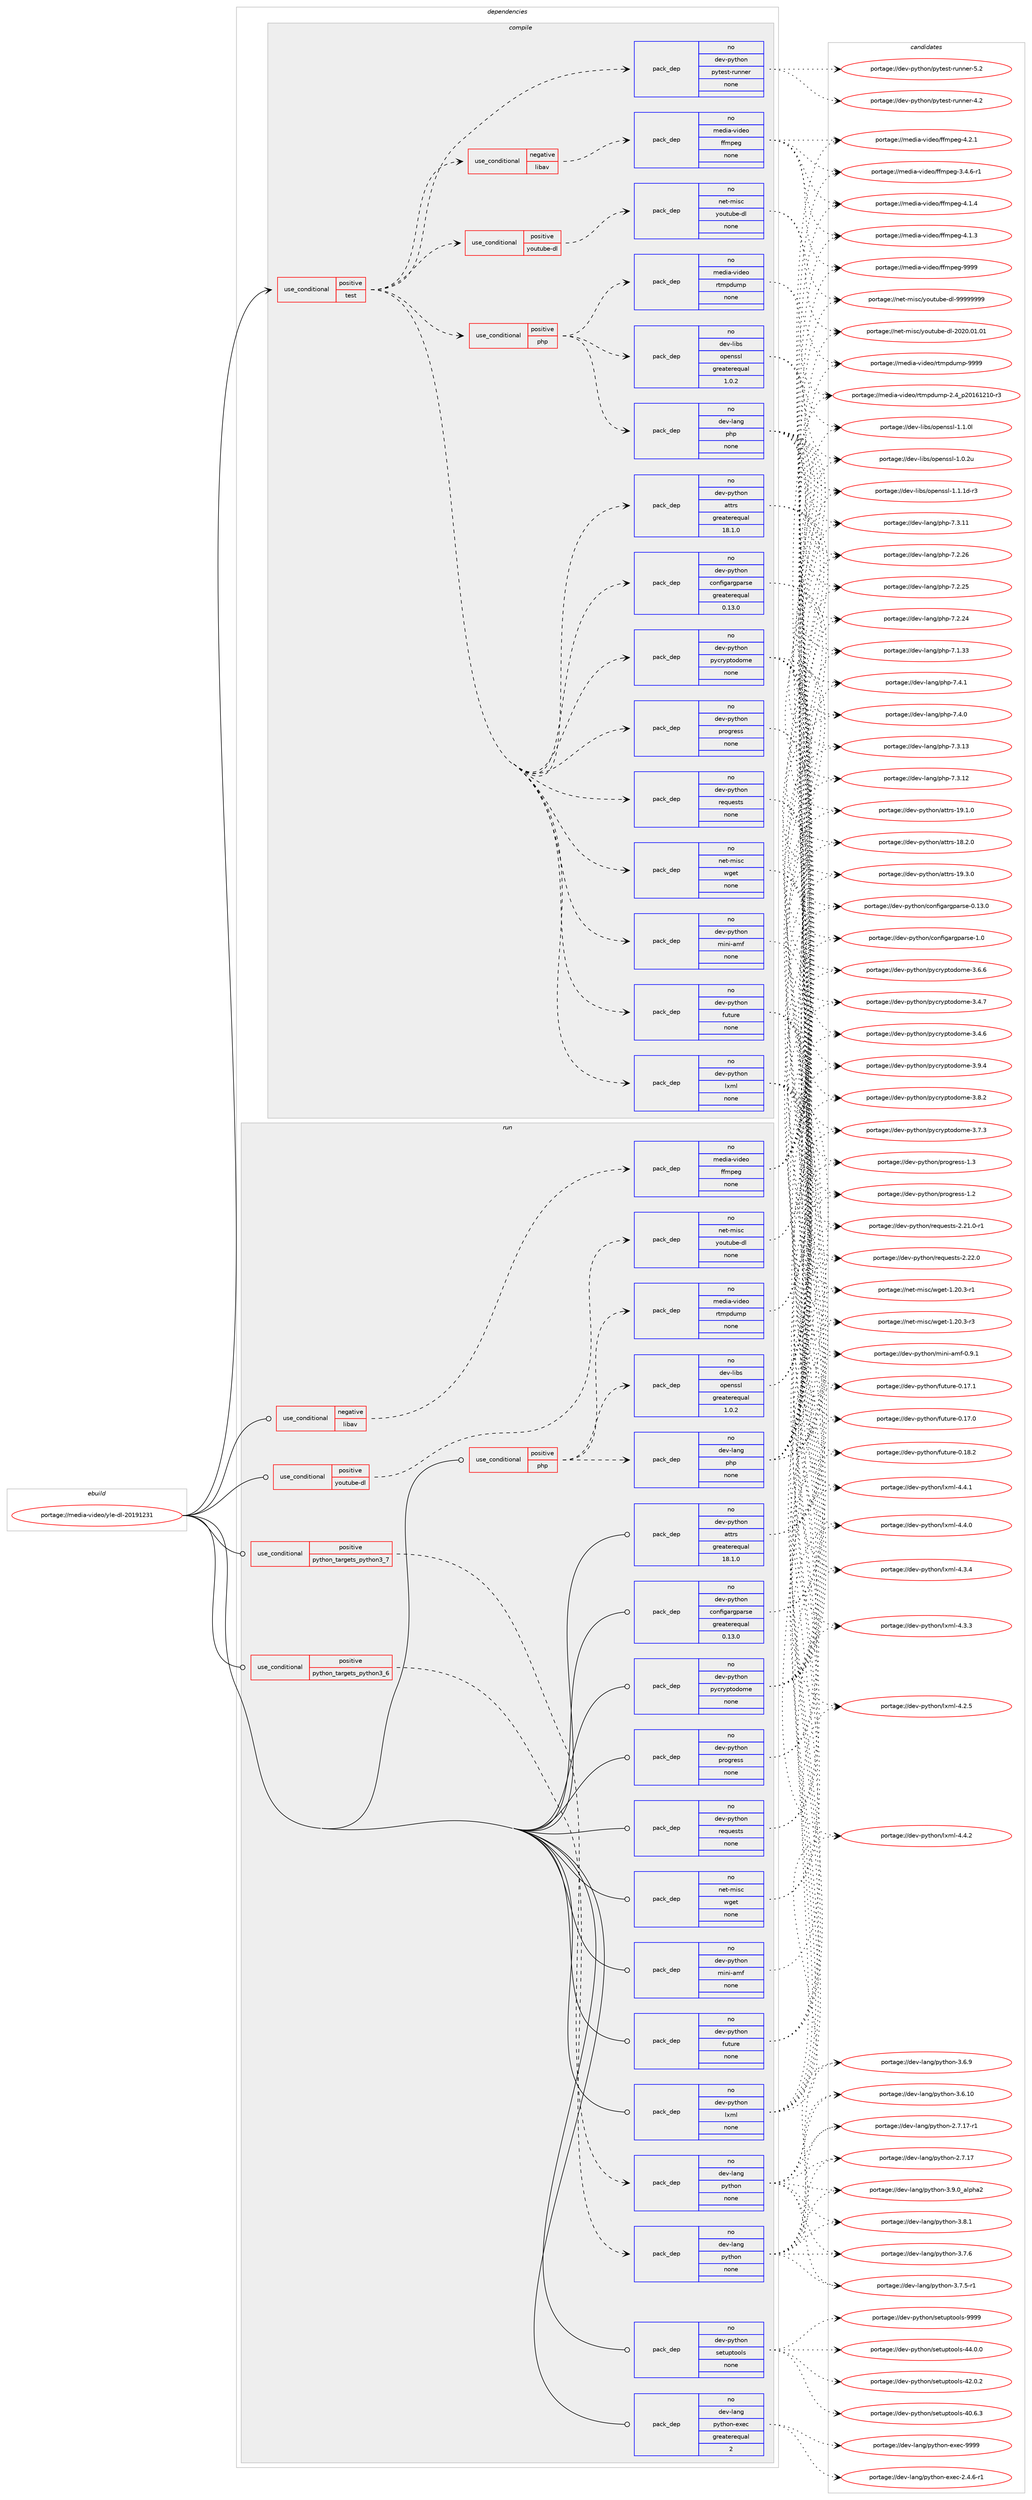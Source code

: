 digraph prolog {

# *************
# Graph options
# *************

newrank=true;
concentrate=true;
compound=true;
graph [rankdir=LR,fontname=Helvetica,fontsize=10,ranksep=1.5];#, ranksep=2.5, nodesep=0.2];
edge  [arrowhead=vee];
node  [fontname=Helvetica,fontsize=10];

# **********
# The ebuild
# **********

subgraph cluster_leftcol {
color=gray;
label=<<i>ebuild</i>>;
id [label="portage://media-video/yle-dl-20191231", color=red, width=4, href="../media-video/yle-dl-20191231.svg"];
}

# ****************
# The dependencies
# ****************

subgraph cluster_midcol {
color=gray;
label=<<i>dependencies</i>>;
subgraph cluster_compile {
fillcolor="#eeeeee";
style=filled;
label=<<i>compile</i>>;
subgraph cond37466 {
dependency171836 [label=<<TABLE BORDER="0" CELLBORDER="1" CELLSPACING="0" CELLPADDING="4"><TR><TD ROWSPAN="3" CELLPADDING="10">use_conditional</TD></TR><TR><TD>positive</TD></TR><TR><TD>test</TD></TR></TABLE>>, shape=none, color=red];
subgraph cond37467 {
dependency171837 [label=<<TABLE BORDER="0" CELLBORDER="1" CELLSPACING="0" CELLPADDING="4"><TR><TD ROWSPAN="3" CELLPADDING="10">use_conditional</TD></TR><TR><TD>negative</TD></TR><TR><TD>libav</TD></TR></TABLE>>, shape=none, color=red];
subgraph pack131611 {
dependency171838 [label=<<TABLE BORDER="0" CELLBORDER="1" CELLSPACING="0" CELLPADDING="4" WIDTH="220"><TR><TD ROWSPAN="6" CELLPADDING="30">pack_dep</TD></TR><TR><TD WIDTH="110">no</TD></TR><TR><TD>media-video</TD></TR><TR><TD>ffmpeg</TD></TR><TR><TD>none</TD></TR><TR><TD></TD></TR></TABLE>>, shape=none, color=blue];
}
dependency171837:e -> dependency171838:w [weight=20,style="dashed",arrowhead="vee"];
}
dependency171836:e -> dependency171837:w [weight=20,style="dashed",arrowhead="vee"];
subgraph pack131612 {
dependency171839 [label=<<TABLE BORDER="0" CELLBORDER="1" CELLSPACING="0" CELLPADDING="4" WIDTH="220"><TR><TD ROWSPAN="6" CELLPADDING="30">pack_dep</TD></TR><TR><TD WIDTH="110">no</TD></TR><TR><TD>dev-python</TD></TR><TR><TD>attrs</TD></TR><TR><TD>greaterequal</TD></TR><TR><TD>18.1.0</TD></TR></TABLE>>, shape=none, color=blue];
}
dependency171836:e -> dependency171839:w [weight=20,style="dashed",arrowhead="vee"];
subgraph pack131613 {
dependency171840 [label=<<TABLE BORDER="0" CELLBORDER="1" CELLSPACING="0" CELLPADDING="4" WIDTH="220"><TR><TD ROWSPAN="6" CELLPADDING="30">pack_dep</TD></TR><TR><TD WIDTH="110">no</TD></TR><TR><TD>dev-python</TD></TR><TR><TD>configargparse</TD></TR><TR><TD>greaterequal</TD></TR><TR><TD>0.13.0</TD></TR></TABLE>>, shape=none, color=blue];
}
dependency171836:e -> dependency171840:w [weight=20,style="dashed",arrowhead="vee"];
subgraph pack131614 {
dependency171841 [label=<<TABLE BORDER="0" CELLBORDER="1" CELLSPACING="0" CELLPADDING="4" WIDTH="220"><TR><TD ROWSPAN="6" CELLPADDING="30">pack_dep</TD></TR><TR><TD WIDTH="110">no</TD></TR><TR><TD>dev-python</TD></TR><TR><TD>future</TD></TR><TR><TD>none</TD></TR><TR><TD></TD></TR></TABLE>>, shape=none, color=blue];
}
dependency171836:e -> dependency171841:w [weight=20,style="dashed",arrowhead="vee"];
subgraph pack131615 {
dependency171842 [label=<<TABLE BORDER="0" CELLBORDER="1" CELLSPACING="0" CELLPADDING="4" WIDTH="220"><TR><TD ROWSPAN="6" CELLPADDING="30">pack_dep</TD></TR><TR><TD WIDTH="110">no</TD></TR><TR><TD>dev-python</TD></TR><TR><TD>lxml</TD></TR><TR><TD>none</TD></TR><TR><TD></TD></TR></TABLE>>, shape=none, color=blue];
}
dependency171836:e -> dependency171842:w [weight=20,style="dashed",arrowhead="vee"];
subgraph pack131616 {
dependency171843 [label=<<TABLE BORDER="0" CELLBORDER="1" CELLSPACING="0" CELLPADDING="4" WIDTH="220"><TR><TD ROWSPAN="6" CELLPADDING="30">pack_dep</TD></TR><TR><TD WIDTH="110">no</TD></TR><TR><TD>dev-python</TD></TR><TR><TD>mini-amf</TD></TR><TR><TD>none</TD></TR><TR><TD></TD></TR></TABLE>>, shape=none, color=blue];
}
dependency171836:e -> dependency171843:w [weight=20,style="dashed",arrowhead="vee"];
subgraph pack131617 {
dependency171844 [label=<<TABLE BORDER="0" CELLBORDER="1" CELLSPACING="0" CELLPADDING="4" WIDTH="220"><TR><TD ROWSPAN="6" CELLPADDING="30">pack_dep</TD></TR><TR><TD WIDTH="110">no</TD></TR><TR><TD>dev-python</TD></TR><TR><TD>progress</TD></TR><TR><TD>none</TD></TR><TR><TD></TD></TR></TABLE>>, shape=none, color=blue];
}
dependency171836:e -> dependency171844:w [weight=20,style="dashed",arrowhead="vee"];
subgraph pack131618 {
dependency171845 [label=<<TABLE BORDER="0" CELLBORDER="1" CELLSPACING="0" CELLPADDING="4" WIDTH="220"><TR><TD ROWSPAN="6" CELLPADDING="30">pack_dep</TD></TR><TR><TD WIDTH="110">no</TD></TR><TR><TD>dev-python</TD></TR><TR><TD>pycryptodome</TD></TR><TR><TD>none</TD></TR><TR><TD></TD></TR></TABLE>>, shape=none, color=blue];
}
dependency171836:e -> dependency171845:w [weight=20,style="dashed",arrowhead="vee"];
subgraph pack131619 {
dependency171846 [label=<<TABLE BORDER="0" CELLBORDER="1" CELLSPACING="0" CELLPADDING="4" WIDTH="220"><TR><TD ROWSPAN="6" CELLPADDING="30">pack_dep</TD></TR><TR><TD WIDTH="110">no</TD></TR><TR><TD>dev-python</TD></TR><TR><TD>requests</TD></TR><TR><TD>none</TD></TR><TR><TD></TD></TR></TABLE>>, shape=none, color=blue];
}
dependency171836:e -> dependency171846:w [weight=20,style="dashed",arrowhead="vee"];
subgraph pack131620 {
dependency171847 [label=<<TABLE BORDER="0" CELLBORDER="1" CELLSPACING="0" CELLPADDING="4" WIDTH="220"><TR><TD ROWSPAN="6" CELLPADDING="30">pack_dep</TD></TR><TR><TD WIDTH="110">no</TD></TR><TR><TD>net-misc</TD></TR><TR><TD>wget</TD></TR><TR><TD>none</TD></TR><TR><TD></TD></TR></TABLE>>, shape=none, color=blue];
}
dependency171836:e -> dependency171847:w [weight=20,style="dashed",arrowhead="vee"];
subgraph cond37468 {
dependency171848 [label=<<TABLE BORDER="0" CELLBORDER="1" CELLSPACING="0" CELLPADDING="4"><TR><TD ROWSPAN="3" CELLPADDING="10">use_conditional</TD></TR><TR><TD>positive</TD></TR><TR><TD>php</TD></TR></TABLE>>, shape=none, color=red];
subgraph pack131621 {
dependency171849 [label=<<TABLE BORDER="0" CELLBORDER="1" CELLSPACING="0" CELLPADDING="4" WIDTH="220"><TR><TD ROWSPAN="6" CELLPADDING="30">pack_dep</TD></TR><TR><TD WIDTH="110">no</TD></TR><TR><TD>dev-lang</TD></TR><TR><TD>php</TD></TR><TR><TD>none</TD></TR><TR><TD></TD></TR></TABLE>>, shape=none, color=blue];
}
dependency171848:e -> dependency171849:w [weight=20,style="dashed",arrowhead="vee"];
subgraph pack131622 {
dependency171850 [label=<<TABLE BORDER="0" CELLBORDER="1" CELLSPACING="0" CELLPADDING="4" WIDTH="220"><TR><TD ROWSPAN="6" CELLPADDING="30">pack_dep</TD></TR><TR><TD WIDTH="110">no</TD></TR><TR><TD>dev-libs</TD></TR><TR><TD>openssl</TD></TR><TR><TD>greaterequal</TD></TR><TR><TD>1.0.2</TD></TR></TABLE>>, shape=none, color=blue];
}
dependency171848:e -> dependency171850:w [weight=20,style="dashed",arrowhead="vee"];
subgraph pack131623 {
dependency171851 [label=<<TABLE BORDER="0" CELLBORDER="1" CELLSPACING="0" CELLPADDING="4" WIDTH="220"><TR><TD ROWSPAN="6" CELLPADDING="30">pack_dep</TD></TR><TR><TD WIDTH="110">no</TD></TR><TR><TD>media-video</TD></TR><TR><TD>rtmpdump</TD></TR><TR><TD>none</TD></TR><TR><TD></TD></TR></TABLE>>, shape=none, color=blue];
}
dependency171848:e -> dependency171851:w [weight=20,style="dashed",arrowhead="vee"];
}
dependency171836:e -> dependency171848:w [weight=20,style="dashed",arrowhead="vee"];
subgraph cond37469 {
dependency171852 [label=<<TABLE BORDER="0" CELLBORDER="1" CELLSPACING="0" CELLPADDING="4"><TR><TD ROWSPAN="3" CELLPADDING="10">use_conditional</TD></TR><TR><TD>positive</TD></TR><TR><TD>youtube-dl</TD></TR></TABLE>>, shape=none, color=red];
subgraph pack131624 {
dependency171853 [label=<<TABLE BORDER="0" CELLBORDER="1" CELLSPACING="0" CELLPADDING="4" WIDTH="220"><TR><TD ROWSPAN="6" CELLPADDING="30">pack_dep</TD></TR><TR><TD WIDTH="110">no</TD></TR><TR><TD>net-misc</TD></TR><TR><TD>youtube-dl</TD></TR><TR><TD>none</TD></TR><TR><TD></TD></TR></TABLE>>, shape=none, color=blue];
}
dependency171852:e -> dependency171853:w [weight=20,style="dashed",arrowhead="vee"];
}
dependency171836:e -> dependency171852:w [weight=20,style="dashed",arrowhead="vee"];
subgraph pack131625 {
dependency171854 [label=<<TABLE BORDER="0" CELLBORDER="1" CELLSPACING="0" CELLPADDING="4" WIDTH="220"><TR><TD ROWSPAN="6" CELLPADDING="30">pack_dep</TD></TR><TR><TD WIDTH="110">no</TD></TR><TR><TD>dev-python</TD></TR><TR><TD>pytest-runner</TD></TR><TR><TD>none</TD></TR><TR><TD></TD></TR></TABLE>>, shape=none, color=blue];
}
dependency171836:e -> dependency171854:w [weight=20,style="dashed",arrowhead="vee"];
}
id:e -> dependency171836:w [weight=20,style="solid",arrowhead="vee"];
}
subgraph cluster_compileandrun {
fillcolor="#eeeeee";
style=filled;
label=<<i>compile and run</i>>;
}
subgraph cluster_run {
fillcolor="#eeeeee";
style=filled;
label=<<i>run</i>>;
subgraph cond37470 {
dependency171855 [label=<<TABLE BORDER="0" CELLBORDER="1" CELLSPACING="0" CELLPADDING="4"><TR><TD ROWSPAN="3" CELLPADDING="10">use_conditional</TD></TR><TR><TD>negative</TD></TR><TR><TD>libav</TD></TR></TABLE>>, shape=none, color=red];
subgraph pack131626 {
dependency171856 [label=<<TABLE BORDER="0" CELLBORDER="1" CELLSPACING="0" CELLPADDING="4" WIDTH="220"><TR><TD ROWSPAN="6" CELLPADDING="30">pack_dep</TD></TR><TR><TD WIDTH="110">no</TD></TR><TR><TD>media-video</TD></TR><TR><TD>ffmpeg</TD></TR><TR><TD>none</TD></TR><TR><TD></TD></TR></TABLE>>, shape=none, color=blue];
}
dependency171855:e -> dependency171856:w [weight=20,style="dashed",arrowhead="vee"];
}
id:e -> dependency171855:w [weight=20,style="solid",arrowhead="odot"];
subgraph cond37471 {
dependency171857 [label=<<TABLE BORDER="0" CELLBORDER="1" CELLSPACING="0" CELLPADDING="4"><TR><TD ROWSPAN="3" CELLPADDING="10">use_conditional</TD></TR><TR><TD>positive</TD></TR><TR><TD>php</TD></TR></TABLE>>, shape=none, color=red];
subgraph pack131627 {
dependency171858 [label=<<TABLE BORDER="0" CELLBORDER="1" CELLSPACING="0" CELLPADDING="4" WIDTH="220"><TR><TD ROWSPAN="6" CELLPADDING="30">pack_dep</TD></TR><TR><TD WIDTH="110">no</TD></TR><TR><TD>dev-lang</TD></TR><TR><TD>php</TD></TR><TR><TD>none</TD></TR><TR><TD></TD></TR></TABLE>>, shape=none, color=blue];
}
dependency171857:e -> dependency171858:w [weight=20,style="dashed",arrowhead="vee"];
subgraph pack131628 {
dependency171859 [label=<<TABLE BORDER="0" CELLBORDER="1" CELLSPACING="0" CELLPADDING="4" WIDTH="220"><TR><TD ROWSPAN="6" CELLPADDING="30">pack_dep</TD></TR><TR><TD WIDTH="110">no</TD></TR><TR><TD>dev-libs</TD></TR><TR><TD>openssl</TD></TR><TR><TD>greaterequal</TD></TR><TR><TD>1.0.2</TD></TR></TABLE>>, shape=none, color=blue];
}
dependency171857:e -> dependency171859:w [weight=20,style="dashed",arrowhead="vee"];
subgraph pack131629 {
dependency171860 [label=<<TABLE BORDER="0" CELLBORDER="1" CELLSPACING="0" CELLPADDING="4" WIDTH="220"><TR><TD ROWSPAN="6" CELLPADDING="30">pack_dep</TD></TR><TR><TD WIDTH="110">no</TD></TR><TR><TD>media-video</TD></TR><TR><TD>rtmpdump</TD></TR><TR><TD>none</TD></TR><TR><TD></TD></TR></TABLE>>, shape=none, color=blue];
}
dependency171857:e -> dependency171860:w [weight=20,style="dashed",arrowhead="vee"];
}
id:e -> dependency171857:w [weight=20,style="solid",arrowhead="odot"];
subgraph cond37472 {
dependency171861 [label=<<TABLE BORDER="0" CELLBORDER="1" CELLSPACING="0" CELLPADDING="4"><TR><TD ROWSPAN="3" CELLPADDING="10">use_conditional</TD></TR><TR><TD>positive</TD></TR><TR><TD>python_targets_python3_6</TD></TR></TABLE>>, shape=none, color=red];
subgraph pack131630 {
dependency171862 [label=<<TABLE BORDER="0" CELLBORDER="1" CELLSPACING="0" CELLPADDING="4" WIDTH="220"><TR><TD ROWSPAN="6" CELLPADDING="30">pack_dep</TD></TR><TR><TD WIDTH="110">no</TD></TR><TR><TD>dev-lang</TD></TR><TR><TD>python</TD></TR><TR><TD>none</TD></TR><TR><TD></TD></TR></TABLE>>, shape=none, color=blue];
}
dependency171861:e -> dependency171862:w [weight=20,style="dashed",arrowhead="vee"];
}
id:e -> dependency171861:w [weight=20,style="solid",arrowhead="odot"];
subgraph cond37473 {
dependency171863 [label=<<TABLE BORDER="0" CELLBORDER="1" CELLSPACING="0" CELLPADDING="4"><TR><TD ROWSPAN="3" CELLPADDING="10">use_conditional</TD></TR><TR><TD>positive</TD></TR><TR><TD>python_targets_python3_7</TD></TR></TABLE>>, shape=none, color=red];
subgraph pack131631 {
dependency171864 [label=<<TABLE BORDER="0" CELLBORDER="1" CELLSPACING="0" CELLPADDING="4" WIDTH="220"><TR><TD ROWSPAN="6" CELLPADDING="30">pack_dep</TD></TR><TR><TD WIDTH="110">no</TD></TR><TR><TD>dev-lang</TD></TR><TR><TD>python</TD></TR><TR><TD>none</TD></TR><TR><TD></TD></TR></TABLE>>, shape=none, color=blue];
}
dependency171863:e -> dependency171864:w [weight=20,style="dashed",arrowhead="vee"];
}
id:e -> dependency171863:w [weight=20,style="solid",arrowhead="odot"];
subgraph cond37474 {
dependency171865 [label=<<TABLE BORDER="0" CELLBORDER="1" CELLSPACING="0" CELLPADDING="4"><TR><TD ROWSPAN="3" CELLPADDING="10">use_conditional</TD></TR><TR><TD>positive</TD></TR><TR><TD>youtube-dl</TD></TR></TABLE>>, shape=none, color=red];
subgraph pack131632 {
dependency171866 [label=<<TABLE BORDER="0" CELLBORDER="1" CELLSPACING="0" CELLPADDING="4" WIDTH="220"><TR><TD ROWSPAN="6" CELLPADDING="30">pack_dep</TD></TR><TR><TD WIDTH="110">no</TD></TR><TR><TD>net-misc</TD></TR><TR><TD>youtube-dl</TD></TR><TR><TD>none</TD></TR><TR><TD></TD></TR></TABLE>>, shape=none, color=blue];
}
dependency171865:e -> dependency171866:w [weight=20,style="dashed",arrowhead="vee"];
}
id:e -> dependency171865:w [weight=20,style="solid",arrowhead="odot"];
subgraph pack131633 {
dependency171867 [label=<<TABLE BORDER="0" CELLBORDER="1" CELLSPACING="0" CELLPADDING="4" WIDTH="220"><TR><TD ROWSPAN="6" CELLPADDING="30">pack_dep</TD></TR><TR><TD WIDTH="110">no</TD></TR><TR><TD>dev-lang</TD></TR><TR><TD>python-exec</TD></TR><TR><TD>greaterequal</TD></TR><TR><TD>2</TD></TR></TABLE>>, shape=none, color=blue];
}
id:e -> dependency171867:w [weight=20,style="solid",arrowhead="odot"];
subgraph pack131634 {
dependency171868 [label=<<TABLE BORDER="0" CELLBORDER="1" CELLSPACING="0" CELLPADDING="4" WIDTH="220"><TR><TD ROWSPAN="6" CELLPADDING="30">pack_dep</TD></TR><TR><TD WIDTH="110">no</TD></TR><TR><TD>dev-python</TD></TR><TR><TD>attrs</TD></TR><TR><TD>greaterequal</TD></TR><TR><TD>18.1.0</TD></TR></TABLE>>, shape=none, color=blue];
}
id:e -> dependency171868:w [weight=20,style="solid",arrowhead="odot"];
subgraph pack131635 {
dependency171869 [label=<<TABLE BORDER="0" CELLBORDER="1" CELLSPACING="0" CELLPADDING="4" WIDTH="220"><TR><TD ROWSPAN="6" CELLPADDING="30">pack_dep</TD></TR><TR><TD WIDTH="110">no</TD></TR><TR><TD>dev-python</TD></TR><TR><TD>configargparse</TD></TR><TR><TD>greaterequal</TD></TR><TR><TD>0.13.0</TD></TR></TABLE>>, shape=none, color=blue];
}
id:e -> dependency171869:w [weight=20,style="solid",arrowhead="odot"];
subgraph pack131636 {
dependency171870 [label=<<TABLE BORDER="0" CELLBORDER="1" CELLSPACING="0" CELLPADDING="4" WIDTH="220"><TR><TD ROWSPAN="6" CELLPADDING="30">pack_dep</TD></TR><TR><TD WIDTH="110">no</TD></TR><TR><TD>dev-python</TD></TR><TR><TD>future</TD></TR><TR><TD>none</TD></TR><TR><TD></TD></TR></TABLE>>, shape=none, color=blue];
}
id:e -> dependency171870:w [weight=20,style="solid",arrowhead="odot"];
subgraph pack131637 {
dependency171871 [label=<<TABLE BORDER="0" CELLBORDER="1" CELLSPACING="0" CELLPADDING="4" WIDTH="220"><TR><TD ROWSPAN="6" CELLPADDING="30">pack_dep</TD></TR><TR><TD WIDTH="110">no</TD></TR><TR><TD>dev-python</TD></TR><TR><TD>lxml</TD></TR><TR><TD>none</TD></TR><TR><TD></TD></TR></TABLE>>, shape=none, color=blue];
}
id:e -> dependency171871:w [weight=20,style="solid",arrowhead="odot"];
subgraph pack131638 {
dependency171872 [label=<<TABLE BORDER="0" CELLBORDER="1" CELLSPACING="0" CELLPADDING="4" WIDTH="220"><TR><TD ROWSPAN="6" CELLPADDING="30">pack_dep</TD></TR><TR><TD WIDTH="110">no</TD></TR><TR><TD>dev-python</TD></TR><TR><TD>mini-amf</TD></TR><TR><TD>none</TD></TR><TR><TD></TD></TR></TABLE>>, shape=none, color=blue];
}
id:e -> dependency171872:w [weight=20,style="solid",arrowhead="odot"];
subgraph pack131639 {
dependency171873 [label=<<TABLE BORDER="0" CELLBORDER="1" CELLSPACING="0" CELLPADDING="4" WIDTH="220"><TR><TD ROWSPAN="6" CELLPADDING="30">pack_dep</TD></TR><TR><TD WIDTH="110">no</TD></TR><TR><TD>dev-python</TD></TR><TR><TD>progress</TD></TR><TR><TD>none</TD></TR><TR><TD></TD></TR></TABLE>>, shape=none, color=blue];
}
id:e -> dependency171873:w [weight=20,style="solid",arrowhead="odot"];
subgraph pack131640 {
dependency171874 [label=<<TABLE BORDER="0" CELLBORDER="1" CELLSPACING="0" CELLPADDING="4" WIDTH="220"><TR><TD ROWSPAN="6" CELLPADDING="30">pack_dep</TD></TR><TR><TD WIDTH="110">no</TD></TR><TR><TD>dev-python</TD></TR><TR><TD>pycryptodome</TD></TR><TR><TD>none</TD></TR><TR><TD></TD></TR></TABLE>>, shape=none, color=blue];
}
id:e -> dependency171874:w [weight=20,style="solid",arrowhead="odot"];
subgraph pack131641 {
dependency171875 [label=<<TABLE BORDER="0" CELLBORDER="1" CELLSPACING="0" CELLPADDING="4" WIDTH="220"><TR><TD ROWSPAN="6" CELLPADDING="30">pack_dep</TD></TR><TR><TD WIDTH="110">no</TD></TR><TR><TD>dev-python</TD></TR><TR><TD>requests</TD></TR><TR><TD>none</TD></TR><TR><TD></TD></TR></TABLE>>, shape=none, color=blue];
}
id:e -> dependency171875:w [weight=20,style="solid",arrowhead="odot"];
subgraph pack131642 {
dependency171876 [label=<<TABLE BORDER="0" CELLBORDER="1" CELLSPACING="0" CELLPADDING="4" WIDTH="220"><TR><TD ROWSPAN="6" CELLPADDING="30">pack_dep</TD></TR><TR><TD WIDTH="110">no</TD></TR><TR><TD>dev-python</TD></TR><TR><TD>setuptools</TD></TR><TR><TD>none</TD></TR><TR><TD></TD></TR></TABLE>>, shape=none, color=blue];
}
id:e -> dependency171876:w [weight=20,style="solid",arrowhead="odot"];
subgraph pack131643 {
dependency171877 [label=<<TABLE BORDER="0" CELLBORDER="1" CELLSPACING="0" CELLPADDING="4" WIDTH="220"><TR><TD ROWSPAN="6" CELLPADDING="30">pack_dep</TD></TR><TR><TD WIDTH="110">no</TD></TR><TR><TD>net-misc</TD></TR><TR><TD>wget</TD></TR><TR><TD>none</TD></TR><TR><TD></TD></TR></TABLE>>, shape=none, color=blue];
}
id:e -> dependency171877:w [weight=20,style="solid",arrowhead="odot"];
}
}

# **************
# The candidates
# **************

subgraph cluster_choices {
rank=same;
color=gray;
label=<<i>candidates</i>>;

subgraph choice131611 {
color=black;
nodesep=1;
choice1091011001059745118105100101111471021021091121011034557575757 [label="portage://media-video/ffmpeg-9999", color=red, width=4,href="../media-video/ffmpeg-9999.svg"];
choice109101100105974511810510010111147102102109112101103455246504649 [label="portage://media-video/ffmpeg-4.2.1", color=red, width=4,href="../media-video/ffmpeg-4.2.1.svg"];
choice109101100105974511810510010111147102102109112101103455246494652 [label="portage://media-video/ffmpeg-4.1.4", color=red, width=4,href="../media-video/ffmpeg-4.1.4.svg"];
choice109101100105974511810510010111147102102109112101103455246494651 [label="portage://media-video/ffmpeg-4.1.3", color=red, width=4,href="../media-video/ffmpeg-4.1.3.svg"];
choice1091011001059745118105100101111471021021091121011034551465246544511449 [label="portage://media-video/ffmpeg-3.4.6-r1", color=red, width=4,href="../media-video/ffmpeg-3.4.6-r1.svg"];
dependency171838:e -> choice1091011001059745118105100101111471021021091121011034557575757:w [style=dotted,weight="100"];
dependency171838:e -> choice109101100105974511810510010111147102102109112101103455246504649:w [style=dotted,weight="100"];
dependency171838:e -> choice109101100105974511810510010111147102102109112101103455246494652:w [style=dotted,weight="100"];
dependency171838:e -> choice109101100105974511810510010111147102102109112101103455246494651:w [style=dotted,weight="100"];
dependency171838:e -> choice1091011001059745118105100101111471021021091121011034551465246544511449:w [style=dotted,weight="100"];
}
subgraph choice131612 {
color=black;
nodesep=1;
choice10010111845112121116104111110479711611611411545495746514648 [label="portage://dev-python/attrs-19.3.0", color=red, width=4,href="../dev-python/attrs-19.3.0.svg"];
choice10010111845112121116104111110479711611611411545495746494648 [label="portage://dev-python/attrs-19.1.0", color=red, width=4,href="../dev-python/attrs-19.1.0.svg"];
choice10010111845112121116104111110479711611611411545495646504648 [label="portage://dev-python/attrs-18.2.0", color=red, width=4,href="../dev-python/attrs-18.2.0.svg"];
dependency171839:e -> choice10010111845112121116104111110479711611611411545495746514648:w [style=dotted,weight="100"];
dependency171839:e -> choice10010111845112121116104111110479711611611411545495746494648:w [style=dotted,weight="100"];
dependency171839:e -> choice10010111845112121116104111110479711611611411545495646504648:w [style=dotted,weight="100"];
}
subgraph choice131613 {
color=black;
nodesep=1;
choice100101118451121211161041111104799111110102105103971141031129711411510145494648 [label="portage://dev-python/configargparse-1.0", color=red, width=4,href="../dev-python/configargparse-1.0.svg"];
choice100101118451121211161041111104799111110102105103971141031129711411510145484649514648 [label="portage://dev-python/configargparse-0.13.0", color=red, width=4,href="../dev-python/configargparse-0.13.0.svg"];
dependency171840:e -> choice100101118451121211161041111104799111110102105103971141031129711411510145494648:w [style=dotted,weight="100"];
dependency171840:e -> choice100101118451121211161041111104799111110102105103971141031129711411510145484649514648:w [style=dotted,weight="100"];
}
subgraph choice131614 {
color=black;
nodesep=1;
choice100101118451121211161041111104710211711611711410145484649564650 [label="portage://dev-python/future-0.18.2", color=red, width=4,href="../dev-python/future-0.18.2.svg"];
choice100101118451121211161041111104710211711611711410145484649554649 [label="portage://dev-python/future-0.17.1", color=red, width=4,href="../dev-python/future-0.17.1.svg"];
choice100101118451121211161041111104710211711611711410145484649554648 [label="portage://dev-python/future-0.17.0", color=red, width=4,href="../dev-python/future-0.17.0.svg"];
dependency171841:e -> choice100101118451121211161041111104710211711611711410145484649564650:w [style=dotted,weight="100"];
dependency171841:e -> choice100101118451121211161041111104710211711611711410145484649554649:w [style=dotted,weight="100"];
dependency171841:e -> choice100101118451121211161041111104710211711611711410145484649554648:w [style=dotted,weight="100"];
}
subgraph choice131615 {
color=black;
nodesep=1;
choice1001011184511212111610411111047108120109108455246524650 [label="portage://dev-python/lxml-4.4.2", color=red, width=4,href="../dev-python/lxml-4.4.2.svg"];
choice1001011184511212111610411111047108120109108455246524649 [label="portage://dev-python/lxml-4.4.1", color=red, width=4,href="../dev-python/lxml-4.4.1.svg"];
choice1001011184511212111610411111047108120109108455246524648 [label="portage://dev-python/lxml-4.4.0", color=red, width=4,href="../dev-python/lxml-4.4.0.svg"];
choice1001011184511212111610411111047108120109108455246514652 [label="portage://dev-python/lxml-4.3.4", color=red, width=4,href="../dev-python/lxml-4.3.4.svg"];
choice1001011184511212111610411111047108120109108455246514651 [label="portage://dev-python/lxml-4.3.3", color=red, width=4,href="../dev-python/lxml-4.3.3.svg"];
choice1001011184511212111610411111047108120109108455246504653 [label="portage://dev-python/lxml-4.2.5", color=red, width=4,href="../dev-python/lxml-4.2.5.svg"];
dependency171842:e -> choice1001011184511212111610411111047108120109108455246524650:w [style=dotted,weight="100"];
dependency171842:e -> choice1001011184511212111610411111047108120109108455246524649:w [style=dotted,weight="100"];
dependency171842:e -> choice1001011184511212111610411111047108120109108455246524648:w [style=dotted,weight="100"];
dependency171842:e -> choice1001011184511212111610411111047108120109108455246514652:w [style=dotted,weight="100"];
dependency171842:e -> choice1001011184511212111610411111047108120109108455246514651:w [style=dotted,weight="100"];
dependency171842:e -> choice1001011184511212111610411111047108120109108455246504653:w [style=dotted,weight="100"];
}
subgraph choice131616 {
color=black;
nodesep=1;
choice10010111845112121116104111110471091051101054597109102454846574649 [label="portage://dev-python/mini-amf-0.9.1", color=red, width=4,href="../dev-python/mini-amf-0.9.1.svg"];
dependency171843:e -> choice10010111845112121116104111110471091051101054597109102454846574649:w [style=dotted,weight="100"];
}
subgraph choice131617 {
color=black;
nodesep=1;
choice100101118451121211161041111104711211411110311410111511545494651 [label="portage://dev-python/progress-1.3", color=red, width=4,href="../dev-python/progress-1.3.svg"];
choice100101118451121211161041111104711211411110311410111511545494650 [label="portage://dev-python/progress-1.2", color=red, width=4,href="../dev-python/progress-1.2.svg"];
dependency171844:e -> choice100101118451121211161041111104711211411110311410111511545494651:w [style=dotted,weight="100"];
dependency171844:e -> choice100101118451121211161041111104711211411110311410111511545494650:w [style=dotted,weight="100"];
}
subgraph choice131618 {
color=black;
nodesep=1;
choice100101118451121211161041111104711212199114121112116111100111109101455146574652 [label="portage://dev-python/pycryptodome-3.9.4", color=red, width=4,href="../dev-python/pycryptodome-3.9.4.svg"];
choice100101118451121211161041111104711212199114121112116111100111109101455146564650 [label="portage://dev-python/pycryptodome-3.8.2", color=red, width=4,href="../dev-python/pycryptodome-3.8.2.svg"];
choice100101118451121211161041111104711212199114121112116111100111109101455146554651 [label="portage://dev-python/pycryptodome-3.7.3", color=red, width=4,href="../dev-python/pycryptodome-3.7.3.svg"];
choice100101118451121211161041111104711212199114121112116111100111109101455146544654 [label="portage://dev-python/pycryptodome-3.6.6", color=red, width=4,href="../dev-python/pycryptodome-3.6.6.svg"];
choice100101118451121211161041111104711212199114121112116111100111109101455146524655 [label="portage://dev-python/pycryptodome-3.4.7", color=red, width=4,href="../dev-python/pycryptodome-3.4.7.svg"];
choice100101118451121211161041111104711212199114121112116111100111109101455146524654 [label="portage://dev-python/pycryptodome-3.4.6", color=red, width=4,href="../dev-python/pycryptodome-3.4.6.svg"];
dependency171845:e -> choice100101118451121211161041111104711212199114121112116111100111109101455146574652:w [style=dotted,weight="100"];
dependency171845:e -> choice100101118451121211161041111104711212199114121112116111100111109101455146564650:w [style=dotted,weight="100"];
dependency171845:e -> choice100101118451121211161041111104711212199114121112116111100111109101455146554651:w [style=dotted,weight="100"];
dependency171845:e -> choice100101118451121211161041111104711212199114121112116111100111109101455146544654:w [style=dotted,weight="100"];
dependency171845:e -> choice100101118451121211161041111104711212199114121112116111100111109101455146524655:w [style=dotted,weight="100"];
dependency171845:e -> choice100101118451121211161041111104711212199114121112116111100111109101455146524654:w [style=dotted,weight="100"];
}
subgraph choice131619 {
color=black;
nodesep=1;
choice100101118451121211161041111104711410111311710111511611545504650504648 [label="portage://dev-python/requests-2.22.0", color=red, width=4,href="../dev-python/requests-2.22.0.svg"];
choice1001011184511212111610411111047114101113117101115116115455046504946484511449 [label="portage://dev-python/requests-2.21.0-r1", color=red, width=4,href="../dev-python/requests-2.21.0-r1.svg"];
dependency171846:e -> choice100101118451121211161041111104711410111311710111511611545504650504648:w [style=dotted,weight="100"];
dependency171846:e -> choice1001011184511212111610411111047114101113117101115116115455046504946484511449:w [style=dotted,weight="100"];
}
subgraph choice131620 {
color=black;
nodesep=1;
choice110101116451091051159947119103101116454946504846514511451 [label="portage://net-misc/wget-1.20.3-r3", color=red, width=4,href="../net-misc/wget-1.20.3-r3.svg"];
choice110101116451091051159947119103101116454946504846514511449 [label="portage://net-misc/wget-1.20.3-r1", color=red, width=4,href="../net-misc/wget-1.20.3-r1.svg"];
dependency171847:e -> choice110101116451091051159947119103101116454946504846514511451:w [style=dotted,weight="100"];
dependency171847:e -> choice110101116451091051159947119103101116454946504846514511449:w [style=dotted,weight="100"];
}
subgraph choice131621 {
color=black;
nodesep=1;
choice100101118451089711010347112104112455546524649 [label="portage://dev-lang/php-7.4.1", color=red, width=4,href="../dev-lang/php-7.4.1.svg"];
choice100101118451089711010347112104112455546524648 [label="portage://dev-lang/php-7.4.0", color=red, width=4,href="../dev-lang/php-7.4.0.svg"];
choice10010111845108971101034711210411245554651464951 [label="portage://dev-lang/php-7.3.13", color=red, width=4,href="../dev-lang/php-7.3.13.svg"];
choice10010111845108971101034711210411245554651464950 [label="portage://dev-lang/php-7.3.12", color=red, width=4,href="../dev-lang/php-7.3.12.svg"];
choice10010111845108971101034711210411245554651464949 [label="portage://dev-lang/php-7.3.11", color=red, width=4,href="../dev-lang/php-7.3.11.svg"];
choice10010111845108971101034711210411245554650465054 [label="portage://dev-lang/php-7.2.26", color=red, width=4,href="../dev-lang/php-7.2.26.svg"];
choice10010111845108971101034711210411245554650465053 [label="portage://dev-lang/php-7.2.25", color=red, width=4,href="../dev-lang/php-7.2.25.svg"];
choice10010111845108971101034711210411245554650465052 [label="portage://dev-lang/php-7.2.24", color=red, width=4,href="../dev-lang/php-7.2.24.svg"];
choice10010111845108971101034711210411245554649465151 [label="portage://dev-lang/php-7.1.33", color=red, width=4,href="../dev-lang/php-7.1.33.svg"];
dependency171849:e -> choice100101118451089711010347112104112455546524649:w [style=dotted,weight="100"];
dependency171849:e -> choice100101118451089711010347112104112455546524648:w [style=dotted,weight="100"];
dependency171849:e -> choice10010111845108971101034711210411245554651464951:w [style=dotted,weight="100"];
dependency171849:e -> choice10010111845108971101034711210411245554651464950:w [style=dotted,weight="100"];
dependency171849:e -> choice10010111845108971101034711210411245554651464949:w [style=dotted,weight="100"];
dependency171849:e -> choice10010111845108971101034711210411245554650465054:w [style=dotted,weight="100"];
dependency171849:e -> choice10010111845108971101034711210411245554650465053:w [style=dotted,weight="100"];
dependency171849:e -> choice10010111845108971101034711210411245554650465052:w [style=dotted,weight="100"];
dependency171849:e -> choice10010111845108971101034711210411245554649465151:w [style=dotted,weight="100"];
}
subgraph choice131622 {
color=black;
nodesep=1;
choice1001011184510810598115471111121011101151151084549464946491004511451 [label="portage://dev-libs/openssl-1.1.1d-r3", color=red, width=4,href="../dev-libs/openssl-1.1.1d-r3.svg"];
choice100101118451081059811547111112101110115115108454946494648108 [label="portage://dev-libs/openssl-1.1.0l", color=red, width=4,href="../dev-libs/openssl-1.1.0l.svg"];
choice100101118451081059811547111112101110115115108454946484650117 [label="portage://dev-libs/openssl-1.0.2u", color=red, width=4,href="../dev-libs/openssl-1.0.2u.svg"];
dependency171850:e -> choice1001011184510810598115471111121011101151151084549464946491004511451:w [style=dotted,weight="100"];
dependency171850:e -> choice100101118451081059811547111112101110115115108454946494648108:w [style=dotted,weight="100"];
dependency171850:e -> choice100101118451081059811547111112101110115115108454946484650117:w [style=dotted,weight="100"];
}
subgraph choice131623 {
color=black;
nodesep=1;
choice1091011001059745118105100101111471141161091121001171091124557575757 [label="portage://media-video/rtmpdump-9999", color=red, width=4,href="../media-video/rtmpdump-9999.svg"];
choice109101100105974511810510010111147114116109112100117109112455046529511250484954495049484511451 [label="portage://media-video/rtmpdump-2.4_p20161210-r3", color=red, width=4,href="../media-video/rtmpdump-2.4_p20161210-r3.svg"];
dependency171851:e -> choice1091011001059745118105100101111471141161091121001171091124557575757:w [style=dotted,weight="100"];
dependency171851:e -> choice109101100105974511810510010111147114116109112100117109112455046529511250484954495049484511451:w [style=dotted,weight="100"];
}
subgraph choice131624 {
color=black;
nodesep=1;
choice1101011164510910511599471211111171161179810145100108455757575757575757 [label="portage://net-misc/youtube-dl-99999999", color=red, width=4,href="../net-misc/youtube-dl-99999999.svg"];
choice11010111645109105115994712111111711611798101451001084550485048464849464849 [label="portage://net-misc/youtube-dl-2020.01.01", color=red, width=4,href="../net-misc/youtube-dl-2020.01.01.svg"];
dependency171853:e -> choice1101011164510910511599471211111171161179810145100108455757575757575757:w [style=dotted,weight="100"];
dependency171853:e -> choice11010111645109105115994712111111711611798101451001084550485048464849464849:w [style=dotted,weight="100"];
}
subgraph choice131625 {
color=black;
nodesep=1;
choice10010111845112121116104111110471121211161011151164511411711011010111445534650 [label="portage://dev-python/pytest-runner-5.2", color=red, width=4,href="../dev-python/pytest-runner-5.2.svg"];
choice10010111845112121116104111110471121211161011151164511411711011010111445524650 [label="portage://dev-python/pytest-runner-4.2", color=red, width=4,href="../dev-python/pytest-runner-4.2.svg"];
dependency171854:e -> choice10010111845112121116104111110471121211161011151164511411711011010111445534650:w [style=dotted,weight="100"];
dependency171854:e -> choice10010111845112121116104111110471121211161011151164511411711011010111445524650:w [style=dotted,weight="100"];
}
subgraph choice131626 {
color=black;
nodesep=1;
choice1091011001059745118105100101111471021021091121011034557575757 [label="portage://media-video/ffmpeg-9999", color=red, width=4,href="../media-video/ffmpeg-9999.svg"];
choice109101100105974511810510010111147102102109112101103455246504649 [label="portage://media-video/ffmpeg-4.2.1", color=red, width=4,href="../media-video/ffmpeg-4.2.1.svg"];
choice109101100105974511810510010111147102102109112101103455246494652 [label="portage://media-video/ffmpeg-4.1.4", color=red, width=4,href="../media-video/ffmpeg-4.1.4.svg"];
choice109101100105974511810510010111147102102109112101103455246494651 [label="portage://media-video/ffmpeg-4.1.3", color=red, width=4,href="../media-video/ffmpeg-4.1.3.svg"];
choice1091011001059745118105100101111471021021091121011034551465246544511449 [label="portage://media-video/ffmpeg-3.4.6-r1", color=red, width=4,href="../media-video/ffmpeg-3.4.6-r1.svg"];
dependency171856:e -> choice1091011001059745118105100101111471021021091121011034557575757:w [style=dotted,weight="100"];
dependency171856:e -> choice109101100105974511810510010111147102102109112101103455246504649:w [style=dotted,weight="100"];
dependency171856:e -> choice109101100105974511810510010111147102102109112101103455246494652:w [style=dotted,weight="100"];
dependency171856:e -> choice109101100105974511810510010111147102102109112101103455246494651:w [style=dotted,weight="100"];
dependency171856:e -> choice1091011001059745118105100101111471021021091121011034551465246544511449:w [style=dotted,weight="100"];
}
subgraph choice131627 {
color=black;
nodesep=1;
choice100101118451089711010347112104112455546524649 [label="portage://dev-lang/php-7.4.1", color=red, width=4,href="../dev-lang/php-7.4.1.svg"];
choice100101118451089711010347112104112455546524648 [label="portage://dev-lang/php-7.4.0", color=red, width=4,href="../dev-lang/php-7.4.0.svg"];
choice10010111845108971101034711210411245554651464951 [label="portage://dev-lang/php-7.3.13", color=red, width=4,href="../dev-lang/php-7.3.13.svg"];
choice10010111845108971101034711210411245554651464950 [label="portage://dev-lang/php-7.3.12", color=red, width=4,href="../dev-lang/php-7.3.12.svg"];
choice10010111845108971101034711210411245554651464949 [label="portage://dev-lang/php-7.3.11", color=red, width=4,href="../dev-lang/php-7.3.11.svg"];
choice10010111845108971101034711210411245554650465054 [label="portage://dev-lang/php-7.2.26", color=red, width=4,href="../dev-lang/php-7.2.26.svg"];
choice10010111845108971101034711210411245554650465053 [label="portage://dev-lang/php-7.2.25", color=red, width=4,href="../dev-lang/php-7.2.25.svg"];
choice10010111845108971101034711210411245554650465052 [label="portage://dev-lang/php-7.2.24", color=red, width=4,href="../dev-lang/php-7.2.24.svg"];
choice10010111845108971101034711210411245554649465151 [label="portage://dev-lang/php-7.1.33", color=red, width=4,href="../dev-lang/php-7.1.33.svg"];
dependency171858:e -> choice100101118451089711010347112104112455546524649:w [style=dotted,weight="100"];
dependency171858:e -> choice100101118451089711010347112104112455546524648:w [style=dotted,weight="100"];
dependency171858:e -> choice10010111845108971101034711210411245554651464951:w [style=dotted,weight="100"];
dependency171858:e -> choice10010111845108971101034711210411245554651464950:w [style=dotted,weight="100"];
dependency171858:e -> choice10010111845108971101034711210411245554651464949:w [style=dotted,weight="100"];
dependency171858:e -> choice10010111845108971101034711210411245554650465054:w [style=dotted,weight="100"];
dependency171858:e -> choice10010111845108971101034711210411245554650465053:w [style=dotted,weight="100"];
dependency171858:e -> choice10010111845108971101034711210411245554650465052:w [style=dotted,weight="100"];
dependency171858:e -> choice10010111845108971101034711210411245554649465151:w [style=dotted,weight="100"];
}
subgraph choice131628 {
color=black;
nodesep=1;
choice1001011184510810598115471111121011101151151084549464946491004511451 [label="portage://dev-libs/openssl-1.1.1d-r3", color=red, width=4,href="../dev-libs/openssl-1.1.1d-r3.svg"];
choice100101118451081059811547111112101110115115108454946494648108 [label="portage://dev-libs/openssl-1.1.0l", color=red, width=4,href="../dev-libs/openssl-1.1.0l.svg"];
choice100101118451081059811547111112101110115115108454946484650117 [label="portage://dev-libs/openssl-1.0.2u", color=red, width=4,href="../dev-libs/openssl-1.0.2u.svg"];
dependency171859:e -> choice1001011184510810598115471111121011101151151084549464946491004511451:w [style=dotted,weight="100"];
dependency171859:e -> choice100101118451081059811547111112101110115115108454946494648108:w [style=dotted,weight="100"];
dependency171859:e -> choice100101118451081059811547111112101110115115108454946484650117:w [style=dotted,weight="100"];
}
subgraph choice131629 {
color=black;
nodesep=1;
choice1091011001059745118105100101111471141161091121001171091124557575757 [label="portage://media-video/rtmpdump-9999", color=red, width=4,href="../media-video/rtmpdump-9999.svg"];
choice109101100105974511810510010111147114116109112100117109112455046529511250484954495049484511451 [label="portage://media-video/rtmpdump-2.4_p20161210-r3", color=red, width=4,href="../media-video/rtmpdump-2.4_p20161210-r3.svg"];
dependency171860:e -> choice1091011001059745118105100101111471141161091121001171091124557575757:w [style=dotted,weight="100"];
dependency171860:e -> choice109101100105974511810510010111147114116109112100117109112455046529511250484954495049484511451:w [style=dotted,weight="100"];
}
subgraph choice131630 {
color=black;
nodesep=1;
choice10010111845108971101034711212111610411111045514657464895971081121049750 [label="portage://dev-lang/python-3.9.0_alpha2", color=red, width=4,href="../dev-lang/python-3.9.0_alpha2.svg"];
choice100101118451089711010347112121116104111110455146564649 [label="portage://dev-lang/python-3.8.1", color=red, width=4,href="../dev-lang/python-3.8.1.svg"];
choice100101118451089711010347112121116104111110455146554654 [label="portage://dev-lang/python-3.7.6", color=red, width=4,href="../dev-lang/python-3.7.6.svg"];
choice1001011184510897110103471121211161041111104551465546534511449 [label="portage://dev-lang/python-3.7.5-r1", color=red, width=4,href="../dev-lang/python-3.7.5-r1.svg"];
choice100101118451089711010347112121116104111110455146544657 [label="portage://dev-lang/python-3.6.9", color=red, width=4,href="../dev-lang/python-3.6.9.svg"];
choice10010111845108971101034711212111610411111045514654464948 [label="portage://dev-lang/python-3.6.10", color=red, width=4,href="../dev-lang/python-3.6.10.svg"];
choice100101118451089711010347112121116104111110455046554649554511449 [label="portage://dev-lang/python-2.7.17-r1", color=red, width=4,href="../dev-lang/python-2.7.17-r1.svg"];
choice10010111845108971101034711212111610411111045504655464955 [label="portage://dev-lang/python-2.7.17", color=red, width=4,href="../dev-lang/python-2.7.17.svg"];
dependency171862:e -> choice10010111845108971101034711212111610411111045514657464895971081121049750:w [style=dotted,weight="100"];
dependency171862:e -> choice100101118451089711010347112121116104111110455146564649:w [style=dotted,weight="100"];
dependency171862:e -> choice100101118451089711010347112121116104111110455146554654:w [style=dotted,weight="100"];
dependency171862:e -> choice1001011184510897110103471121211161041111104551465546534511449:w [style=dotted,weight="100"];
dependency171862:e -> choice100101118451089711010347112121116104111110455146544657:w [style=dotted,weight="100"];
dependency171862:e -> choice10010111845108971101034711212111610411111045514654464948:w [style=dotted,weight="100"];
dependency171862:e -> choice100101118451089711010347112121116104111110455046554649554511449:w [style=dotted,weight="100"];
dependency171862:e -> choice10010111845108971101034711212111610411111045504655464955:w [style=dotted,weight="100"];
}
subgraph choice131631 {
color=black;
nodesep=1;
choice10010111845108971101034711212111610411111045514657464895971081121049750 [label="portage://dev-lang/python-3.9.0_alpha2", color=red, width=4,href="../dev-lang/python-3.9.0_alpha2.svg"];
choice100101118451089711010347112121116104111110455146564649 [label="portage://dev-lang/python-3.8.1", color=red, width=4,href="../dev-lang/python-3.8.1.svg"];
choice100101118451089711010347112121116104111110455146554654 [label="portage://dev-lang/python-3.7.6", color=red, width=4,href="../dev-lang/python-3.7.6.svg"];
choice1001011184510897110103471121211161041111104551465546534511449 [label="portage://dev-lang/python-3.7.5-r1", color=red, width=4,href="../dev-lang/python-3.7.5-r1.svg"];
choice100101118451089711010347112121116104111110455146544657 [label="portage://dev-lang/python-3.6.9", color=red, width=4,href="../dev-lang/python-3.6.9.svg"];
choice10010111845108971101034711212111610411111045514654464948 [label="portage://dev-lang/python-3.6.10", color=red, width=4,href="../dev-lang/python-3.6.10.svg"];
choice100101118451089711010347112121116104111110455046554649554511449 [label="portage://dev-lang/python-2.7.17-r1", color=red, width=4,href="../dev-lang/python-2.7.17-r1.svg"];
choice10010111845108971101034711212111610411111045504655464955 [label="portage://dev-lang/python-2.7.17", color=red, width=4,href="../dev-lang/python-2.7.17.svg"];
dependency171864:e -> choice10010111845108971101034711212111610411111045514657464895971081121049750:w [style=dotted,weight="100"];
dependency171864:e -> choice100101118451089711010347112121116104111110455146564649:w [style=dotted,weight="100"];
dependency171864:e -> choice100101118451089711010347112121116104111110455146554654:w [style=dotted,weight="100"];
dependency171864:e -> choice1001011184510897110103471121211161041111104551465546534511449:w [style=dotted,weight="100"];
dependency171864:e -> choice100101118451089711010347112121116104111110455146544657:w [style=dotted,weight="100"];
dependency171864:e -> choice10010111845108971101034711212111610411111045514654464948:w [style=dotted,weight="100"];
dependency171864:e -> choice100101118451089711010347112121116104111110455046554649554511449:w [style=dotted,weight="100"];
dependency171864:e -> choice10010111845108971101034711212111610411111045504655464955:w [style=dotted,weight="100"];
}
subgraph choice131632 {
color=black;
nodesep=1;
choice1101011164510910511599471211111171161179810145100108455757575757575757 [label="portage://net-misc/youtube-dl-99999999", color=red, width=4,href="../net-misc/youtube-dl-99999999.svg"];
choice11010111645109105115994712111111711611798101451001084550485048464849464849 [label="portage://net-misc/youtube-dl-2020.01.01", color=red, width=4,href="../net-misc/youtube-dl-2020.01.01.svg"];
dependency171866:e -> choice1101011164510910511599471211111171161179810145100108455757575757575757:w [style=dotted,weight="100"];
dependency171866:e -> choice11010111645109105115994712111111711611798101451001084550485048464849464849:w [style=dotted,weight="100"];
}
subgraph choice131633 {
color=black;
nodesep=1;
choice10010111845108971101034711212111610411111045101120101994557575757 [label="portage://dev-lang/python-exec-9999", color=red, width=4,href="../dev-lang/python-exec-9999.svg"];
choice10010111845108971101034711212111610411111045101120101994550465246544511449 [label="portage://dev-lang/python-exec-2.4.6-r1", color=red, width=4,href="../dev-lang/python-exec-2.4.6-r1.svg"];
dependency171867:e -> choice10010111845108971101034711212111610411111045101120101994557575757:w [style=dotted,weight="100"];
dependency171867:e -> choice10010111845108971101034711212111610411111045101120101994550465246544511449:w [style=dotted,weight="100"];
}
subgraph choice131634 {
color=black;
nodesep=1;
choice10010111845112121116104111110479711611611411545495746514648 [label="portage://dev-python/attrs-19.3.0", color=red, width=4,href="../dev-python/attrs-19.3.0.svg"];
choice10010111845112121116104111110479711611611411545495746494648 [label="portage://dev-python/attrs-19.1.0", color=red, width=4,href="../dev-python/attrs-19.1.0.svg"];
choice10010111845112121116104111110479711611611411545495646504648 [label="portage://dev-python/attrs-18.2.0", color=red, width=4,href="../dev-python/attrs-18.2.0.svg"];
dependency171868:e -> choice10010111845112121116104111110479711611611411545495746514648:w [style=dotted,weight="100"];
dependency171868:e -> choice10010111845112121116104111110479711611611411545495746494648:w [style=dotted,weight="100"];
dependency171868:e -> choice10010111845112121116104111110479711611611411545495646504648:w [style=dotted,weight="100"];
}
subgraph choice131635 {
color=black;
nodesep=1;
choice100101118451121211161041111104799111110102105103971141031129711411510145494648 [label="portage://dev-python/configargparse-1.0", color=red, width=4,href="../dev-python/configargparse-1.0.svg"];
choice100101118451121211161041111104799111110102105103971141031129711411510145484649514648 [label="portage://dev-python/configargparse-0.13.0", color=red, width=4,href="../dev-python/configargparse-0.13.0.svg"];
dependency171869:e -> choice100101118451121211161041111104799111110102105103971141031129711411510145494648:w [style=dotted,weight="100"];
dependency171869:e -> choice100101118451121211161041111104799111110102105103971141031129711411510145484649514648:w [style=dotted,weight="100"];
}
subgraph choice131636 {
color=black;
nodesep=1;
choice100101118451121211161041111104710211711611711410145484649564650 [label="portage://dev-python/future-0.18.2", color=red, width=4,href="../dev-python/future-0.18.2.svg"];
choice100101118451121211161041111104710211711611711410145484649554649 [label="portage://dev-python/future-0.17.1", color=red, width=4,href="../dev-python/future-0.17.1.svg"];
choice100101118451121211161041111104710211711611711410145484649554648 [label="portage://dev-python/future-0.17.0", color=red, width=4,href="../dev-python/future-0.17.0.svg"];
dependency171870:e -> choice100101118451121211161041111104710211711611711410145484649564650:w [style=dotted,weight="100"];
dependency171870:e -> choice100101118451121211161041111104710211711611711410145484649554649:w [style=dotted,weight="100"];
dependency171870:e -> choice100101118451121211161041111104710211711611711410145484649554648:w [style=dotted,weight="100"];
}
subgraph choice131637 {
color=black;
nodesep=1;
choice1001011184511212111610411111047108120109108455246524650 [label="portage://dev-python/lxml-4.4.2", color=red, width=4,href="../dev-python/lxml-4.4.2.svg"];
choice1001011184511212111610411111047108120109108455246524649 [label="portage://dev-python/lxml-4.4.1", color=red, width=4,href="../dev-python/lxml-4.4.1.svg"];
choice1001011184511212111610411111047108120109108455246524648 [label="portage://dev-python/lxml-4.4.0", color=red, width=4,href="../dev-python/lxml-4.4.0.svg"];
choice1001011184511212111610411111047108120109108455246514652 [label="portage://dev-python/lxml-4.3.4", color=red, width=4,href="../dev-python/lxml-4.3.4.svg"];
choice1001011184511212111610411111047108120109108455246514651 [label="portage://dev-python/lxml-4.3.3", color=red, width=4,href="../dev-python/lxml-4.3.3.svg"];
choice1001011184511212111610411111047108120109108455246504653 [label="portage://dev-python/lxml-4.2.5", color=red, width=4,href="../dev-python/lxml-4.2.5.svg"];
dependency171871:e -> choice1001011184511212111610411111047108120109108455246524650:w [style=dotted,weight="100"];
dependency171871:e -> choice1001011184511212111610411111047108120109108455246524649:w [style=dotted,weight="100"];
dependency171871:e -> choice1001011184511212111610411111047108120109108455246524648:w [style=dotted,weight="100"];
dependency171871:e -> choice1001011184511212111610411111047108120109108455246514652:w [style=dotted,weight="100"];
dependency171871:e -> choice1001011184511212111610411111047108120109108455246514651:w [style=dotted,weight="100"];
dependency171871:e -> choice1001011184511212111610411111047108120109108455246504653:w [style=dotted,weight="100"];
}
subgraph choice131638 {
color=black;
nodesep=1;
choice10010111845112121116104111110471091051101054597109102454846574649 [label="portage://dev-python/mini-amf-0.9.1", color=red, width=4,href="../dev-python/mini-amf-0.9.1.svg"];
dependency171872:e -> choice10010111845112121116104111110471091051101054597109102454846574649:w [style=dotted,weight="100"];
}
subgraph choice131639 {
color=black;
nodesep=1;
choice100101118451121211161041111104711211411110311410111511545494651 [label="portage://dev-python/progress-1.3", color=red, width=4,href="../dev-python/progress-1.3.svg"];
choice100101118451121211161041111104711211411110311410111511545494650 [label="portage://dev-python/progress-1.2", color=red, width=4,href="../dev-python/progress-1.2.svg"];
dependency171873:e -> choice100101118451121211161041111104711211411110311410111511545494651:w [style=dotted,weight="100"];
dependency171873:e -> choice100101118451121211161041111104711211411110311410111511545494650:w [style=dotted,weight="100"];
}
subgraph choice131640 {
color=black;
nodesep=1;
choice100101118451121211161041111104711212199114121112116111100111109101455146574652 [label="portage://dev-python/pycryptodome-3.9.4", color=red, width=4,href="../dev-python/pycryptodome-3.9.4.svg"];
choice100101118451121211161041111104711212199114121112116111100111109101455146564650 [label="portage://dev-python/pycryptodome-3.8.2", color=red, width=4,href="../dev-python/pycryptodome-3.8.2.svg"];
choice100101118451121211161041111104711212199114121112116111100111109101455146554651 [label="portage://dev-python/pycryptodome-3.7.3", color=red, width=4,href="../dev-python/pycryptodome-3.7.3.svg"];
choice100101118451121211161041111104711212199114121112116111100111109101455146544654 [label="portage://dev-python/pycryptodome-3.6.6", color=red, width=4,href="../dev-python/pycryptodome-3.6.6.svg"];
choice100101118451121211161041111104711212199114121112116111100111109101455146524655 [label="portage://dev-python/pycryptodome-3.4.7", color=red, width=4,href="../dev-python/pycryptodome-3.4.7.svg"];
choice100101118451121211161041111104711212199114121112116111100111109101455146524654 [label="portage://dev-python/pycryptodome-3.4.6", color=red, width=4,href="../dev-python/pycryptodome-3.4.6.svg"];
dependency171874:e -> choice100101118451121211161041111104711212199114121112116111100111109101455146574652:w [style=dotted,weight="100"];
dependency171874:e -> choice100101118451121211161041111104711212199114121112116111100111109101455146564650:w [style=dotted,weight="100"];
dependency171874:e -> choice100101118451121211161041111104711212199114121112116111100111109101455146554651:w [style=dotted,weight="100"];
dependency171874:e -> choice100101118451121211161041111104711212199114121112116111100111109101455146544654:w [style=dotted,weight="100"];
dependency171874:e -> choice100101118451121211161041111104711212199114121112116111100111109101455146524655:w [style=dotted,weight="100"];
dependency171874:e -> choice100101118451121211161041111104711212199114121112116111100111109101455146524654:w [style=dotted,weight="100"];
}
subgraph choice131641 {
color=black;
nodesep=1;
choice100101118451121211161041111104711410111311710111511611545504650504648 [label="portage://dev-python/requests-2.22.0", color=red, width=4,href="../dev-python/requests-2.22.0.svg"];
choice1001011184511212111610411111047114101113117101115116115455046504946484511449 [label="portage://dev-python/requests-2.21.0-r1", color=red, width=4,href="../dev-python/requests-2.21.0-r1.svg"];
dependency171875:e -> choice100101118451121211161041111104711410111311710111511611545504650504648:w [style=dotted,weight="100"];
dependency171875:e -> choice1001011184511212111610411111047114101113117101115116115455046504946484511449:w [style=dotted,weight="100"];
}
subgraph choice131642 {
color=black;
nodesep=1;
choice10010111845112121116104111110471151011161171121161111111081154557575757 [label="portage://dev-python/setuptools-9999", color=red, width=4,href="../dev-python/setuptools-9999.svg"];
choice100101118451121211161041111104711510111611711211611111110811545525246484648 [label="portage://dev-python/setuptools-44.0.0", color=red, width=4,href="../dev-python/setuptools-44.0.0.svg"];
choice100101118451121211161041111104711510111611711211611111110811545525046484650 [label="portage://dev-python/setuptools-42.0.2", color=red, width=4,href="../dev-python/setuptools-42.0.2.svg"];
choice100101118451121211161041111104711510111611711211611111110811545524846544651 [label="portage://dev-python/setuptools-40.6.3", color=red, width=4,href="../dev-python/setuptools-40.6.3.svg"];
dependency171876:e -> choice10010111845112121116104111110471151011161171121161111111081154557575757:w [style=dotted,weight="100"];
dependency171876:e -> choice100101118451121211161041111104711510111611711211611111110811545525246484648:w [style=dotted,weight="100"];
dependency171876:e -> choice100101118451121211161041111104711510111611711211611111110811545525046484650:w [style=dotted,weight="100"];
dependency171876:e -> choice100101118451121211161041111104711510111611711211611111110811545524846544651:w [style=dotted,weight="100"];
}
subgraph choice131643 {
color=black;
nodesep=1;
choice110101116451091051159947119103101116454946504846514511451 [label="portage://net-misc/wget-1.20.3-r3", color=red, width=4,href="../net-misc/wget-1.20.3-r3.svg"];
choice110101116451091051159947119103101116454946504846514511449 [label="portage://net-misc/wget-1.20.3-r1", color=red, width=4,href="../net-misc/wget-1.20.3-r1.svg"];
dependency171877:e -> choice110101116451091051159947119103101116454946504846514511451:w [style=dotted,weight="100"];
dependency171877:e -> choice110101116451091051159947119103101116454946504846514511449:w [style=dotted,weight="100"];
}
}

}
